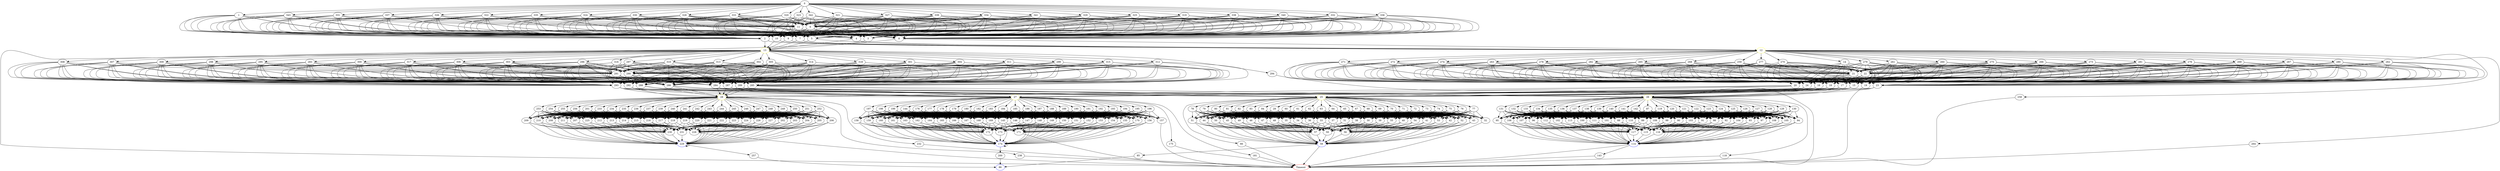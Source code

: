 digraph G {
	0 -> 1;
	0 -> 319;
	0 -> 320;
	0 -> 321;
	0 -> 322;
	0 -> 323;
	0 -> 324;
	0 -> 325;
	0 -> 326;
	0 -> 327;
	0 -> 328;
	0 -> 329;
	0 -> 330;
	0 -> 331;
	0 -> 332;
	0 -> 333;
	0 -> 334;
	0 -> 335;
	0 -> 336;
	0 -> 337;
	0 -> 338;
	0 -> 339;
	0 -> 340;
	0 -> 341;
	0 -> 342;
	0 -> 343;
	1 -> 2;
	1 -> 3;
	1 -> 4;
	1 -> 5;
	1 -> 6;
	1 -> 7;
	1 -> 8;
	1 -> 9;
	1 -> 10;
	1 -> 11;
	2 -> "12";
12 [color=yellow];
	2 -> "13";
13 [color=yellow];
	3 -> "Timeout";
Timeout [color=red];
	4 -> "12";
12 [color=yellow];
	4 -> "13";
13 [color=yellow];
	5 -> "12";
12 [color=yellow];
	5 -> "13";
13 [color=yellow];
	6 -> 2;
	6 -> 3;
	6 -> 4;
	6 -> 5;
	6 -> 7;
	6 -> 8;
	6 -> 9;
	6 -> 10;
	7 -> "12";
12 [color=yellow];
	7 -> "13";
13 [color=yellow];
	8 -> "12";
12 [color=yellow];
	8 -> "13";
13 [color=yellow];
	9 -> "12";
12 [color=yellow];
	9 -> "13";
13 [color=yellow];
	10 -> "12";
12 [color=yellow];
	10 -> "13";
13 [color=yellow];
	11 -> 2;
	11 -> 3;
	11 -> 4;
	11 -> 5;
	11 -> 7;
	11 -> 8;
	11 -> 9;
	11 -> 10;
	12 -> 14;
	12 -> 258;
	12 -> 259;
	12 -> 260;
	12 -> 261;
	12 -> 262;
	12 -> 263;
	12 -> 264;
	12 -> 265;
	12 -> 266;
	12 -> 267;
	12 -> 268;
	12 -> 269;
	12 -> 270;
	12 -> 271;
	12 -> 272;
	12 -> 273;
	12 -> 274;
	12 -> 275;
	12 -> 276;
	12 -> 277;
	12 -> 278;
	12 -> 279;
	12 -> 280;
	12 -> 281;
	12 -> 282;
	13 -> 283;
	13 -> 294;
	13 -> 295;
	13 -> 296;
	13 -> 297;
	13 -> 298;
	13 -> 299;
	13 -> 300;
	13 -> 301;
	13 -> 302;
	13 -> 303;
	13 -> 304;
	13 -> 305;
	13 -> 306;
	13 -> 307;
	13 -> 308;
	13 -> 309;
	13 -> 310;
	13 -> 311;
	13 -> 312;
	13 -> 313;
	13 -> 314;
	13 -> 315;
	13 -> 316;
	13 -> 317;
	13 -> 318;
	14 -> 15;
	14 -> 16;
	14 -> 17;
	14 -> 18;
	14 -> 19;
	14 -> 20;
	14 -> 21;
	14 -> 22;
	14 -> 23;
	14 -> 24;
	15 -> "25";
25 [color=yellow];
	15 -> "26";
26 [color=yellow];
	15 -> "27";
27 [color=yellow];
	15 -> "28";
28 [color=yellow];
	16 -> "25";
25 [color=yellow];
	16 -> "26";
26 [color=yellow];
	16 -> "27";
27 [color=yellow];
	16 -> "28";
28 [color=yellow];
	17 -> "25";
25 [color=yellow];
	17 -> "26";
26 [color=yellow];
	17 -> "27";
27 [color=yellow];
	17 -> "28";
28 [color=yellow];
	18 -> "25";
25 [color=yellow];
	18 -> "26";
26 [color=yellow];
	18 -> "27";
27 [color=yellow];
	18 -> "28";
28 [color=yellow];
	19 -> "Timeout";
Timeout [color=red];
	20 -> "25";
25 [color=yellow];
	20 -> "26";
26 [color=yellow];
	20 -> "27";
27 [color=yellow];
	20 -> "28";
28 [color=yellow];
	21 -> 15;
	21 -> 16;
	21 -> 17;
	21 -> 18;
	21 -> 19;
	21 -> 20;
	21 -> 23;
	21 -> 24;
	22 -> 15;
	22 -> 16;
	22 -> 17;
	22 -> 18;
	22 -> 19;
	22 -> 20;
	22 -> 23;
	22 -> 24;
	23 -> "25";
25 [color=yellow];
	23 -> "26";
26 [color=yellow];
	23 -> "27";
27 [color=yellow];
	23 -> "28";
28 [color=yellow];
	24 -> "25";
25 [color=yellow];
	24 -> "26";
26 [color=yellow];
	24 -> "27";
27 [color=yellow];
	24 -> "28";
28 [color=yellow];
	25 -> 29;
	25 -> 60;
	25 -> 61;
	25 -> 62;
	25 -> 63;
	25 -> 64;
	25 -> 65;
	25 -> 66;
	25 -> 67;
	25 -> 68;
	25 -> 69;
	25 -> 70;
	25 -> 71;
	25 -> 72;
	25 -> 73;
	25 -> 74;
	25 -> 75;
	25 -> 76;
	25 -> 77;
	25 -> 78;
	25 -> 79;
	25 -> 80;
	25 -> 81;
	25 -> 82;
	25 -> 83;
	25 -> 84;
	26 -> 87;
	26 -> 118;
	26 -> 119;
	26 -> 120;
	26 -> 121;
	26 -> 122;
	26 -> 123;
	26 -> 124;
	26 -> 125;
	26 -> 126;
	26 -> 127;
	26 -> 128;
	26 -> 129;
	26 -> 130;
	26 -> 131;
	26 -> 132;
	26 -> 133;
	26 -> 134;
	26 -> 135;
	26 -> 136;
	26 -> 137;
	26 -> 138;
	26 -> 139;
	26 -> 140;
	26 -> 141;
	26 -> 142;
	27 -> 144;
	27 -> 175;
	27 -> 176;
	27 -> 177;
	27 -> 178;
	27 -> 179;
	27 -> 180;
	27 -> 181;
	27 -> 182;
	27 -> 183;
	27 -> 184;
	27 -> 185;
	27 -> 186;
	27 -> 187;
	27 -> 188;
	27 -> 189;
	27 -> 190;
	27 -> 191;
	27 -> 192;
	27 -> 193;
	27 -> 194;
	27 -> 195;
	27 -> 196;
	27 -> 197;
	27 -> 198;
	27 -> 199;
	28 -> 201;
	28 -> 232;
	28 -> 233;
	28 -> 234;
	28 -> 235;
	28 -> 236;
	28 -> 237;
	28 -> 238;
	28 -> 239;
	28 -> 240;
	28 -> 241;
	28 -> 242;
	28 -> 243;
	28 -> 244;
	28 -> 245;
	28 -> 246;
	28 -> 247;
	28 -> 248;
	28 -> 249;
	28 -> 250;
	28 -> 251;
	28 -> 252;
	28 -> 253;
	28 -> 254;
	28 -> 255;
	28 -> 256;
	29 -> 30;
	29 -> 31;
	29 -> 32;
	29 -> 33;
	29 -> 34;
	29 -> 35;
	29 -> 36;
	29 -> 37;
	29 -> 38;
	29 -> 39;
	29 -> 40;
	29 -> 41;
	29 -> 42;
	29 -> 43;
	29 -> 44;
	29 -> 45;
	29 -> 46;
	29 -> 47;
	29 -> 48;
	29 -> 49;
	29 -> 50;
	29 -> 51;
	29 -> 52;
	29 -> 53;
	29 -> 54;
	29 -> 55;
	30 -> 56;
	30 -> 57;
	30 -> "58";
58 [color=blue];
	30 -> 59;
	31 -> 56;
	31 -> 57;
	31 -> "58";
58 [color=blue];
	31 -> 59;
	32 -> "Timeout";
Timeout [color=red];
	33 -> 56;
	33 -> 57;
	33 -> "58";
58 [color=blue];
	33 -> 59;
	34 -> 56;
	34 -> 57;
	34 -> "58";
58 [color=blue];
	34 -> 59;
	35 -> 56;
	35 -> 57;
	35 -> "58";
58 [color=blue];
	35 -> 59;
	36 -> 56;
	36 -> 57;
	36 -> "58";
58 [color=blue];
	36 -> 59;
	37 -> 56;
	37 -> 57;
	37 -> "58";
58 [color=blue];
	37 -> 59;
	38 -> 56;
	38 -> 57;
	38 -> "58";
58 [color=blue];
	38 -> 59;
	39 -> 56;
	39 -> 57;
	39 -> "58";
58 [color=blue];
	39 -> 59;
	40 -> 56;
	40 -> 57;
	40 -> "58";
58 [color=blue];
	40 -> 59;
	41 -> 56;
	41 -> 57;
	41 -> "58";
58 [color=blue];
	41 -> 59;
	42 -> 56;
	42 -> 57;
	42 -> "58";
58 [color=blue];
	42 -> 59;
	43 -> 56;
	43 -> 57;
	43 -> "58";
58 [color=blue];
	43 -> 59;
	44 -> 56;
	44 -> 57;
	44 -> "58";
58 [color=blue];
	44 -> 59;
	45 -> 56;
	45 -> 57;
	45 -> "58";
58 [color=blue];
	45 -> 59;
	46 -> 56;
	46 -> 57;
	46 -> "58";
58 [color=blue];
	46 -> 59;
	47 -> 56;
	47 -> 57;
	47 -> "58";
58 [color=blue];
	47 -> 59;
	48 -> 56;
	48 -> 57;
	48 -> "58";
58 [color=blue];
	48 -> 59;
	49 -> 56;
	49 -> 57;
	49 -> "58";
58 [color=blue];
	49 -> 59;
	50 -> 56;
	50 -> 57;
	50 -> "58";
58 [color=blue];
	50 -> 59;
	51 -> 56;
	51 -> 57;
	51 -> "58";
58 [color=blue];
	51 -> 59;
	52 -> 56;
	52 -> 57;
	52 -> "58";
58 [color=blue];
	52 -> 59;
	53 -> 56;
	53 -> 57;
	53 -> "58";
58 [color=blue];
	53 -> 59;
	54 -> 56;
	54 -> 57;
	54 -> "58";
58 [color=blue];
	54 -> 59;
	55 -> 56;
	55 -> 57;
	55 -> "58";
58 [color=blue];
	55 -> 59;
	56 -> "58";
58 [color=blue];
	57 -> "58";
58 [color=blue];
	58 -> 85;
	58 -> "Timeout";
Timeout [color=red];
	59 -> "58";
58 [color=blue];
	60 -> 30;
	60 -> 31;
	60 -> 32;
	60 -> 33;
	60 -> 34;
	60 -> 35;
	60 -> 36;
	60 -> 37;
	60 -> 38;
	60 -> 39;
	60 -> 40;
	60 -> 41;
	60 -> 42;
	60 -> 43;
	60 -> 44;
	60 -> 45;
	60 -> 46;
	60 -> 47;
	60 -> 48;
	60 -> 49;
	60 -> 50;
	60 -> 51;
	60 -> 52;
	60 -> 53;
	60 -> 54;
	60 -> 55;
	61 -> 30;
	61 -> 31;
	61 -> 32;
	61 -> 33;
	61 -> 34;
	61 -> 35;
	61 -> 36;
	61 -> 37;
	61 -> 38;
	61 -> 39;
	61 -> 40;
	61 -> 41;
	61 -> 42;
	61 -> 43;
	61 -> 44;
	61 -> 45;
	61 -> 46;
	61 -> 47;
	61 -> 48;
	61 -> 49;
	61 -> 50;
	61 -> 51;
	61 -> 52;
	61 -> 53;
	61 -> 54;
	61 -> 55;
	62 -> 30;
	62 -> 31;
	62 -> 32;
	62 -> 33;
	62 -> 34;
	62 -> 35;
	62 -> 36;
	62 -> 37;
	62 -> 38;
	62 -> 39;
	62 -> 40;
	62 -> 41;
	62 -> 42;
	62 -> 43;
	62 -> 44;
	62 -> 45;
	62 -> 46;
	62 -> 47;
	62 -> 48;
	62 -> 49;
	62 -> 50;
	62 -> 51;
	62 -> 52;
	62 -> 53;
	62 -> 54;
	62 -> 55;
	63 -> 30;
	63 -> 31;
	63 -> 32;
	63 -> 33;
	63 -> 34;
	63 -> 35;
	63 -> 36;
	63 -> 37;
	63 -> 38;
	63 -> 39;
	63 -> 40;
	63 -> 41;
	63 -> 42;
	63 -> 43;
	63 -> 44;
	63 -> 45;
	63 -> 46;
	63 -> 47;
	63 -> 48;
	63 -> 49;
	63 -> 50;
	63 -> 51;
	63 -> 52;
	63 -> 53;
	63 -> 54;
	63 -> 55;
	64 -> 30;
	64 -> 31;
	64 -> 32;
	64 -> 33;
	64 -> 34;
	64 -> 35;
	64 -> 36;
	64 -> 37;
	64 -> 38;
	64 -> 39;
	64 -> 40;
	64 -> 41;
	64 -> 42;
	64 -> 43;
	64 -> 44;
	64 -> 45;
	64 -> 46;
	64 -> 47;
	64 -> 48;
	64 -> 49;
	64 -> 50;
	64 -> 51;
	64 -> 52;
	64 -> 53;
	64 -> 54;
	64 -> 55;
	65 -> 30;
	65 -> 31;
	65 -> 32;
	65 -> 33;
	65 -> 34;
	65 -> 35;
	65 -> 36;
	65 -> 37;
	65 -> 38;
	65 -> 39;
	65 -> 40;
	65 -> 41;
	65 -> 42;
	65 -> 43;
	65 -> 44;
	65 -> 45;
	65 -> 46;
	65 -> 47;
	65 -> 48;
	65 -> 49;
	65 -> 50;
	65 -> 51;
	65 -> 52;
	65 -> 53;
	65 -> 54;
	65 -> 55;
	66 -> "Timeout";
Timeout [color=red];
	67 -> 30;
	67 -> 31;
	67 -> 32;
	67 -> 33;
	67 -> 34;
	67 -> 35;
	67 -> 36;
	67 -> 37;
	67 -> 38;
	67 -> 39;
	67 -> 40;
	67 -> 41;
	67 -> 42;
	67 -> 43;
	67 -> 44;
	67 -> 45;
	67 -> 46;
	67 -> 47;
	67 -> 48;
	67 -> 49;
	67 -> 50;
	67 -> 51;
	67 -> 52;
	67 -> 53;
	67 -> 54;
	67 -> 55;
	68 -> 30;
	68 -> 31;
	68 -> 32;
	68 -> 33;
	68 -> 34;
	68 -> 35;
	68 -> 36;
	68 -> 37;
	68 -> 38;
	68 -> 39;
	68 -> 40;
	68 -> 41;
	68 -> 42;
	68 -> 43;
	68 -> 44;
	68 -> 45;
	68 -> 46;
	68 -> 47;
	68 -> 48;
	68 -> 49;
	68 -> 50;
	68 -> 51;
	68 -> 52;
	68 -> 53;
	68 -> 54;
	68 -> 55;
	69 -> 30;
	69 -> 31;
	69 -> 32;
	69 -> 33;
	69 -> 34;
	69 -> 35;
	69 -> 36;
	69 -> 37;
	69 -> 38;
	69 -> 39;
	69 -> 40;
	69 -> 41;
	69 -> 42;
	69 -> 43;
	69 -> 44;
	69 -> 45;
	69 -> 46;
	69 -> 47;
	69 -> 48;
	69 -> 49;
	69 -> 50;
	69 -> 51;
	69 -> 52;
	69 -> 53;
	69 -> 54;
	69 -> 55;
	70 -> 30;
	70 -> 31;
	70 -> 32;
	70 -> 33;
	70 -> 34;
	70 -> 35;
	70 -> 36;
	70 -> 37;
	70 -> 38;
	70 -> 39;
	70 -> 40;
	70 -> 41;
	70 -> 42;
	70 -> 43;
	70 -> 44;
	70 -> 45;
	70 -> 46;
	70 -> 47;
	70 -> 48;
	70 -> 49;
	70 -> 50;
	70 -> 51;
	70 -> 52;
	70 -> 53;
	70 -> 54;
	70 -> 55;
	71 -> 30;
	71 -> 31;
	71 -> 32;
	71 -> 33;
	71 -> 34;
	71 -> 35;
	71 -> 36;
	71 -> 37;
	71 -> 38;
	71 -> 39;
	71 -> 40;
	71 -> 41;
	71 -> 42;
	71 -> 43;
	71 -> 44;
	71 -> 45;
	71 -> 46;
	71 -> 47;
	71 -> 48;
	71 -> 49;
	71 -> 50;
	71 -> 51;
	71 -> 52;
	71 -> 53;
	71 -> 54;
	71 -> 55;
	72 -> 30;
	72 -> 31;
	72 -> 32;
	72 -> 33;
	72 -> 34;
	72 -> 35;
	72 -> 36;
	72 -> 37;
	72 -> 38;
	72 -> 39;
	72 -> 40;
	72 -> 41;
	72 -> 42;
	72 -> 43;
	72 -> 44;
	72 -> 45;
	72 -> 46;
	72 -> 47;
	72 -> 48;
	72 -> 49;
	72 -> 50;
	72 -> 51;
	72 -> 52;
	72 -> 53;
	72 -> 54;
	72 -> 55;
	73 -> 30;
	73 -> 31;
	73 -> 32;
	73 -> 33;
	73 -> 34;
	73 -> 35;
	73 -> 36;
	73 -> 37;
	73 -> 38;
	73 -> 39;
	73 -> 40;
	73 -> 41;
	73 -> 42;
	73 -> 43;
	73 -> 44;
	73 -> 45;
	73 -> 46;
	73 -> 47;
	73 -> 48;
	73 -> 49;
	73 -> 50;
	73 -> 51;
	73 -> 52;
	73 -> 53;
	73 -> 54;
	73 -> 55;
	74 -> 30;
	74 -> 31;
	74 -> 32;
	74 -> 33;
	74 -> 34;
	74 -> 35;
	74 -> 36;
	74 -> 37;
	74 -> 38;
	74 -> 39;
	74 -> 40;
	74 -> 41;
	74 -> 42;
	74 -> 43;
	74 -> 44;
	74 -> 45;
	74 -> 46;
	74 -> 47;
	74 -> 48;
	74 -> 49;
	74 -> 50;
	74 -> 51;
	74 -> 52;
	74 -> 53;
	74 -> 54;
	74 -> 55;
	75 -> 30;
	75 -> 31;
	75 -> 32;
	75 -> 33;
	75 -> 34;
	75 -> 35;
	75 -> 36;
	75 -> 37;
	75 -> 38;
	75 -> 39;
	75 -> 40;
	75 -> 41;
	75 -> 42;
	75 -> 43;
	75 -> 44;
	75 -> 45;
	75 -> 46;
	75 -> 47;
	75 -> 48;
	75 -> 49;
	75 -> 50;
	75 -> 51;
	75 -> 52;
	75 -> 53;
	75 -> 54;
	75 -> 55;
	76 -> 30;
	76 -> 31;
	76 -> 32;
	76 -> 33;
	76 -> 34;
	76 -> 35;
	76 -> 36;
	76 -> 37;
	76 -> 38;
	76 -> 39;
	76 -> 40;
	76 -> 41;
	76 -> 42;
	76 -> 43;
	76 -> 44;
	76 -> 45;
	76 -> 46;
	76 -> 47;
	76 -> 48;
	76 -> 49;
	76 -> 50;
	76 -> 51;
	76 -> 52;
	76 -> 53;
	76 -> 54;
	76 -> 55;
	77 -> 30;
	77 -> 31;
	77 -> 32;
	77 -> 33;
	77 -> 34;
	77 -> 35;
	77 -> 36;
	77 -> 37;
	77 -> 38;
	77 -> 39;
	77 -> 40;
	77 -> 41;
	77 -> 42;
	77 -> 43;
	77 -> 44;
	77 -> 45;
	77 -> 46;
	77 -> 47;
	77 -> 48;
	77 -> 49;
	77 -> 50;
	77 -> 51;
	77 -> 52;
	77 -> 53;
	77 -> 54;
	77 -> 55;
	78 -> 30;
	78 -> 31;
	78 -> 32;
	78 -> 33;
	78 -> 34;
	78 -> 35;
	78 -> 36;
	78 -> 37;
	78 -> 38;
	78 -> 39;
	78 -> 40;
	78 -> 41;
	78 -> 42;
	78 -> 43;
	78 -> 44;
	78 -> 45;
	78 -> 46;
	78 -> 47;
	78 -> 48;
	78 -> 49;
	78 -> 50;
	78 -> 51;
	78 -> 52;
	78 -> 53;
	78 -> 54;
	78 -> 55;
	79 -> 30;
	79 -> 31;
	79 -> 32;
	79 -> 33;
	79 -> 34;
	79 -> 35;
	79 -> 36;
	79 -> 37;
	79 -> 38;
	79 -> 39;
	79 -> 40;
	79 -> 41;
	79 -> 42;
	79 -> 43;
	79 -> 44;
	79 -> 45;
	79 -> 46;
	79 -> 47;
	79 -> 48;
	79 -> 49;
	79 -> 50;
	79 -> 51;
	79 -> 52;
	79 -> 53;
	79 -> 54;
	79 -> 55;
	80 -> 30;
	80 -> 31;
	80 -> 32;
	80 -> 33;
	80 -> 34;
	80 -> 35;
	80 -> 36;
	80 -> 37;
	80 -> 38;
	80 -> 39;
	80 -> 40;
	80 -> 41;
	80 -> 42;
	80 -> 43;
	80 -> 44;
	80 -> 45;
	80 -> 46;
	80 -> 47;
	80 -> 48;
	80 -> 49;
	80 -> 50;
	80 -> 51;
	80 -> 52;
	80 -> 53;
	80 -> 54;
	80 -> 55;
	81 -> 30;
	81 -> 31;
	81 -> 32;
	81 -> 33;
	81 -> 34;
	81 -> 35;
	81 -> 36;
	81 -> 37;
	81 -> 38;
	81 -> 39;
	81 -> 40;
	81 -> 41;
	81 -> 42;
	81 -> 43;
	81 -> 44;
	81 -> 45;
	81 -> 46;
	81 -> 47;
	81 -> 48;
	81 -> 49;
	81 -> 50;
	81 -> 51;
	81 -> 52;
	81 -> 53;
	81 -> 54;
	81 -> 55;
	82 -> 30;
	82 -> 31;
	82 -> 32;
	82 -> 33;
	82 -> 34;
	82 -> 35;
	82 -> 36;
	82 -> 37;
	82 -> 38;
	82 -> 39;
	82 -> 40;
	82 -> 41;
	82 -> 42;
	82 -> 43;
	82 -> 44;
	82 -> 45;
	82 -> 46;
	82 -> 47;
	82 -> 48;
	82 -> 49;
	82 -> 50;
	82 -> 51;
	82 -> 52;
	82 -> 53;
	82 -> 54;
	82 -> 55;
	83 -> 30;
	83 -> 31;
	83 -> 32;
	83 -> 33;
	83 -> 34;
	83 -> 35;
	83 -> 36;
	83 -> 37;
	83 -> 38;
	83 -> 39;
	83 -> 40;
	83 -> 41;
	83 -> 42;
	83 -> 43;
	83 -> 44;
	83 -> 45;
	83 -> 46;
	83 -> 47;
	83 -> 48;
	83 -> 49;
	83 -> 50;
	83 -> 51;
	83 -> 52;
	83 -> 53;
	83 -> 54;
	83 -> 55;
	84 -> 30;
	84 -> 31;
	84 -> 32;
	84 -> 33;
	84 -> 34;
	84 -> 35;
	84 -> 36;
	84 -> 37;
	84 -> 38;
	84 -> 39;
	84 -> 40;
	84 -> 41;
	84 -> 42;
	84 -> 43;
	84 -> 44;
	84 -> 45;
	84 -> 46;
	84 -> 47;
	84 -> 48;
	84 -> 49;
	84 -> 50;
	84 -> 51;
	84 -> 52;
	84 -> 53;
	84 -> 54;
	84 -> 55;
	85 -> "86";
86 [color=blue];
	87 -> 88;
	87 -> 89;
	87 -> 90;
	87 -> 91;
	87 -> 92;
	87 -> 93;
	87 -> 94;
	87 -> 95;
	87 -> 96;
	87 -> 97;
	87 -> 98;
	87 -> 99;
	87 -> 100;
	87 -> 101;
	87 -> 102;
	87 -> 103;
	87 -> 104;
	87 -> 105;
	87 -> 106;
	87 -> 107;
	87 -> 108;
	87 -> 109;
	87 -> 110;
	87 -> 111;
	87 -> 112;
	87 -> 113;
	88 -> "114";
114 [color=blue];
	88 -> 115;
	88 -> 116;
	88 -> 117;
	89 -> "114";
114 [color=blue];
	89 -> 115;
	89 -> 116;
	89 -> 117;
	90 -> "114";
114 [color=blue];
	90 -> 115;
	90 -> 116;
	90 -> 117;
	91 -> "114";
114 [color=blue];
	91 -> 115;
	91 -> 116;
	91 -> 117;
	92 -> "114";
114 [color=blue];
	92 -> 115;
	92 -> 116;
	92 -> 117;
	93 -> "114";
114 [color=blue];
	93 -> 115;
	93 -> 116;
	93 -> 117;
	94 -> "114";
114 [color=blue];
	94 -> 115;
	94 -> 116;
	94 -> 117;
	95 -> "114";
114 [color=blue];
	95 -> 115;
	95 -> 116;
	95 -> 117;
	96 -> "114";
114 [color=blue];
	96 -> 115;
	96 -> 116;
	96 -> 117;
	97 -> "114";
114 [color=blue];
	97 -> 115;
	97 -> 116;
	97 -> 117;
	98 -> "114";
114 [color=blue];
	98 -> 115;
	98 -> 116;
	98 -> 117;
	99 -> "114";
114 [color=blue];
	99 -> 115;
	99 -> 116;
	99 -> 117;
	100 -> "114";
114 [color=blue];
	100 -> 115;
	100 -> 116;
	100 -> 117;
	101 -> "114";
114 [color=blue];
	101 -> 115;
	101 -> 116;
	101 -> 117;
	102 -> "114";
114 [color=blue];
	102 -> 115;
	102 -> 116;
	102 -> 117;
	103 -> "114";
114 [color=blue];
	103 -> 115;
	103 -> 116;
	103 -> 117;
	104 -> "114";
114 [color=blue];
	104 -> 115;
	104 -> 116;
	104 -> 117;
	105 -> "114";
114 [color=blue];
	105 -> 115;
	105 -> 116;
	105 -> 117;
	106 -> "114";
114 [color=blue];
	106 -> 115;
	106 -> 116;
	106 -> 117;
	107 -> "114";
114 [color=blue];
	107 -> 115;
	107 -> 116;
	107 -> 117;
	108 -> "114";
114 [color=blue];
	108 -> 115;
	108 -> 116;
	108 -> 117;
	109 -> "114";
114 [color=blue];
	109 -> 115;
	109 -> 116;
	109 -> 117;
	110 -> "114";
114 [color=blue];
	110 -> 115;
	110 -> 116;
	110 -> 117;
	111 -> "114";
114 [color=blue];
	111 -> 115;
	111 -> 116;
	111 -> 117;
	112 -> "114";
114 [color=blue];
	112 -> 115;
	112 -> 116;
	112 -> 117;
	113 -> "114";
114 [color=blue];
	113 -> 115;
	113 -> 116;
	113 -> 117;
	114 -> 143;
	114 -> "Timeout";
Timeout [color=red];
	115 -> "114";
114 [color=blue];
	116 -> "114";
114 [color=blue];
	117 -> "114";
114 [color=blue];
	118 -> "Timeout";
Timeout [color=red];
	119 -> 88;
	119 -> 89;
	119 -> 90;
	119 -> 91;
	119 -> 92;
	119 -> 93;
	119 -> 94;
	119 -> 95;
	119 -> 96;
	119 -> 97;
	119 -> 98;
	119 -> 99;
	119 -> 100;
	119 -> 101;
	119 -> 102;
	119 -> 103;
	119 -> 104;
	119 -> 105;
	119 -> 106;
	119 -> 107;
	119 -> 108;
	119 -> 109;
	119 -> 110;
	119 -> 111;
	119 -> 112;
	119 -> 113;
	120 -> 88;
	120 -> 89;
	120 -> 90;
	120 -> 91;
	120 -> 92;
	120 -> 93;
	120 -> 94;
	120 -> 95;
	120 -> 96;
	120 -> 97;
	120 -> 98;
	120 -> 99;
	120 -> 100;
	120 -> 101;
	120 -> 102;
	120 -> 103;
	120 -> 104;
	120 -> 105;
	120 -> 106;
	120 -> 107;
	120 -> 108;
	120 -> 109;
	120 -> 110;
	120 -> 111;
	120 -> 112;
	120 -> 113;
	121 -> 88;
	121 -> 89;
	121 -> 90;
	121 -> 91;
	121 -> 92;
	121 -> 93;
	121 -> 94;
	121 -> 95;
	121 -> 96;
	121 -> 97;
	121 -> 98;
	121 -> 99;
	121 -> 100;
	121 -> 101;
	121 -> 102;
	121 -> 103;
	121 -> 104;
	121 -> 105;
	121 -> 106;
	121 -> 107;
	121 -> 108;
	121 -> 109;
	121 -> 110;
	121 -> 111;
	121 -> 112;
	121 -> 113;
	122 -> 88;
	122 -> 89;
	122 -> 90;
	122 -> 91;
	122 -> 92;
	122 -> 93;
	122 -> 94;
	122 -> 95;
	122 -> 96;
	122 -> 97;
	122 -> 98;
	122 -> 99;
	122 -> 100;
	122 -> 101;
	122 -> 102;
	122 -> 103;
	122 -> 104;
	122 -> 105;
	122 -> 106;
	122 -> 107;
	122 -> 108;
	122 -> 109;
	122 -> 110;
	122 -> 111;
	122 -> 112;
	122 -> 113;
	123 -> 88;
	123 -> 89;
	123 -> 90;
	123 -> 91;
	123 -> 92;
	123 -> 93;
	123 -> 94;
	123 -> 95;
	123 -> 96;
	123 -> 97;
	123 -> 98;
	123 -> 99;
	123 -> 100;
	123 -> 101;
	123 -> 102;
	123 -> 103;
	123 -> 104;
	123 -> 105;
	123 -> 106;
	123 -> 107;
	123 -> 108;
	123 -> 109;
	123 -> 110;
	123 -> 111;
	123 -> 112;
	123 -> 113;
	124 -> 88;
	124 -> 89;
	124 -> 90;
	124 -> 91;
	124 -> 92;
	124 -> 93;
	124 -> 94;
	124 -> 95;
	124 -> 96;
	124 -> 97;
	124 -> 98;
	124 -> 99;
	124 -> 100;
	124 -> 101;
	124 -> 102;
	124 -> 103;
	124 -> 104;
	124 -> 105;
	124 -> 106;
	124 -> 107;
	124 -> 108;
	124 -> 109;
	124 -> 110;
	124 -> 111;
	124 -> 112;
	124 -> 113;
	125 -> 88;
	125 -> 89;
	125 -> 90;
	125 -> 91;
	125 -> 92;
	125 -> 93;
	125 -> 94;
	125 -> 95;
	125 -> 96;
	125 -> 97;
	125 -> 98;
	125 -> 99;
	125 -> 100;
	125 -> 101;
	125 -> 102;
	125 -> 103;
	125 -> 104;
	125 -> 105;
	125 -> 106;
	125 -> 107;
	125 -> 108;
	125 -> 109;
	125 -> 110;
	125 -> 111;
	125 -> 112;
	125 -> 113;
	126 -> 88;
	126 -> 89;
	126 -> 90;
	126 -> 91;
	126 -> 92;
	126 -> 93;
	126 -> 94;
	126 -> 95;
	126 -> 96;
	126 -> 97;
	126 -> 98;
	126 -> 99;
	126 -> 100;
	126 -> 101;
	126 -> 102;
	126 -> 103;
	126 -> 104;
	126 -> 105;
	126 -> 106;
	126 -> 107;
	126 -> 108;
	126 -> 109;
	126 -> 110;
	126 -> 111;
	126 -> 112;
	126 -> 113;
	127 -> 88;
	127 -> 89;
	127 -> 90;
	127 -> 91;
	127 -> 92;
	127 -> 93;
	127 -> 94;
	127 -> 95;
	127 -> 96;
	127 -> 97;
	127 -> 98;
	127 -> 99;
	127 -> 100;
	127 -> 101;
	127 -> 102;
	127 -> 103;
	127 -> 104;
	127 -> 105;
	127 -> 106;
	127 -> 107;
	127 -> 108;
	127 -> 109;
	127 -> 110;
	127 -> 111;
	127 -> 112;
	127 -> 113;
	128 -> 88;
	128 -> 89;
	128 -> 90;
	128 -> 91;
	128 -> 92;
	128 -> 93;
	128 -> 94;
	128 -> 95;
	128 -> 96;
	128 -> 97;
	128 -> 98;
	128 -> 99;
	128 -> 100;
	128 -> 101;
	128 -> 102;
	128 -> 103;
	128 -> 104;
	128 -> 105;
	128 -> 106;
	128 -> 107;
	128 -> 108;
	128 -> 109;
	128 -> 110;
	128 -> 111;
	128 -> 112;
	128 -> 113;
	129 -> 88;
	129 -> 89;
	129 -> 90;
	129 -> 91;
	129 -> 92;
	129 -> 93;
	129 -> 94;
	129 -> 95;
	129 -> 96;
	129 -> 97;
	129 -> 98;
	129 -> 99;
	129 -> 100;
	129 -> 101;
	129 -> 102;
	129 -> 103;
	129 -> 104;
	129 -> 105;
	129 -> 106;
	129 -> 107;
	129 -> 108;
	129 -> 109;
	129 -> 110;
	129 -> 111;
	129 -> 112;
	129 -> 113;
	130 -> 88;
	130 -> 89;
	130 -> 90;
	130 -> 91;
	130 -> 92;
	130 -> 93;
	130 -> 94;
	130 -> 95;
	130 -> 96;
	130 -> 97;
	130 -> 98;
	130 -> 99;
	130 -> 100;
	130 -> 101;
	130 -> 102;
	130 -> 103;
	130 -> 104;
	130 -> 105;
	130 -> 106;
	130 -> 107;
	130 -> 108;
	130 -> 109;
	130 -> 110;
	130 -> 111;
	130 -> 112;
	130 -> 113;
	131 -> 88;
	131 -> 89;
	131 -> 90;
	131 -> 91;
	131 -> 92;
	131 -> 93;
	131 -> 94;
	131 -> 95;
	131 -> 96;
	131 -> 97;
	131 -> 98;
	131 -> 99;
	131 -> 100;
	131 -> 101;
	131 -> 102;
	131 -> 103;
	131 -> 104;
	131 -> 105;
	131 -> 106;
	131 -> 107;
	131 -> 108;
	131 -> 109;
	131 -> 110;
	131 -> 111;
	131 -> 112;
	131 -> 113;
	132 -> 88;
	132 -> 89;
	132 -> 90;
	132 -> 91;
	132 -> 92;
	132 -> 93;
	132 -> 94;
	132 -> 95;
	132 -> 96;
	132 -> 97;
	132 -> 98;
	132 -> 99;
	132 -> 100;
	132 -> 101;
	132 -> 102;
	132 -> 103;
	132 -> 104;
	132 -> 105;
	132 -> 106;
	132 -> 107;
	132 -> 108;
	132 -> 109;
	132 -> 110;
	132 -> 111;
	132 -> 112;
	132 -> 113;
	133 -> 88;
	133 -> 89;
	133 -> 90;
	133 -> 91;
	133 -> 92;
	133 -> 93;
	133 -> 94;
	133 -> 95;
	133 -> 96;
	133 -> 97;
	133 -> 98;
	133 -> 99;
	133 -> 100;
	133 -> 101;
	133 -> 102;
	133 -> 103;
	133 -> 104;
	133 -> 105;
	133 -> 106;
	133 -> 107;
	133 -> 108;
	133 -> 109;
	133 -> 110;
	133 -> 111;
	133 -> 112;
	133 -> 113;
	134 -> 88;
	134 -> 89;
	134 -> 90;
	134 -> 91;
	134 -> 92;
	134 -> 93;
	134 -> 94;
	134 -> 95;
	134 -> 96;
	134 -> 97;
	134 -> 98;
	134 -> 99;
	134 -> 100;
	134 -> 101;
	134 -> 102;
	134 -> 103;
	134 -> 104;
	134 -> 105;
	134 -> 106;
	134 -> 107;
	134 -> 108;
	134 -> 109;
	134 -> 110;
	134 -> 111;
	134 -> 112;
	134 -> 113;
	135 -> 88;
	135 -> 89;
	135 -> 90;
	135 -> 91;
	135 -> 92;
	135 -> 93;
	135 -> 94;
	135 -> 95;
	135 -> 96;
	135 -> 97;
	135 -> 98;
	135 -> 99;
	135 -> 100;
	135 -> 101;
	135 -> 102;
	135 -> 103;
	135 -> 104;
	135 -> 105;
	135 -> 106;
	135 -> 107;
	135 -> 108;
	135 -> 109;
	135 -> 110;
	135 -> 111;
	135 -> 112;
	135 -> 113;
	136 -> 88;
	136 -> 89;
	136 -> 90;
	136 -> 91;
	136 -> 92;
	136 -> 93;
	136 -> 94;
	136 -> 95;
	136 -> 96;
	136 -> 97;
	136 -> 98;
	136 -> 99;
	136 -> 100;
	136 -> 101;
	136 -> 102;
	136 -> 103;
	136 -> 104;
	136 -> 105;
	136 -> 106;
	136 -> 107;
	136 -> 108;
	136 -> 109;
	136 -> 110;
	136 -> 111;
	136 -> 112;
	136 -> 113;
	137 -> 88;
	137 -> 89;
	137 -> 90;
	137 -> 91;
	137 -> 92;
	137 -> 93;
	137 -> 94;
	137 -> 95;
	137 -> 96;
	137 -> 97;
	137 -> 98;
	137 -> 99;
	137 -> 100;
	137 -> 101;
	137 -> 102;
	137 -> 103;
	137 -> 104;
	137 -> 105;
	137 -> 106;
	137 -> 107;
	137 -> 108;
	137 -> 109;
	137 -> 110;
	137 -> 111;
	137 -> 112;
	137 -> 113;
	138 -> 88;
	138 -> 89;
	138 -> 90;
	138 -> 91;
	138 -> 92;
	138 -> 93;
	138 -> 94;
	138 -> 95;
	138 -> 96;
	138 -> 97;
	138 -> 98;
	138 -> 99;
	138 -> 100;
	138 -> 101;
	138 -> 102;
	138 -> 103;
	138 -> 104;
	138 -> 105;
	138 -> 106;
	138 -> 107;
	138 -> 108;
	138 -> 109;
	138 -> 110;
	138 -> 111;
	138 -> 112;
	138 -> 113;
	139 -> 88;
	139 -> 89;
	139 -> 90;
	139 -> 91;
	139 -> 92;
	139 -> 93;
	139 -> 94;
	139 -> 95;
	139 -> 96;
	139 -> 97;
	139 -> 98;
	139 -> 99;
	139 -> 100;
	139 -> 101;
	139 -> 102;
	139 -> 103;
	139 -> 104;
	139 -> 105;
	139 -> 106;
	139 -> 107;
	139 -> 108;
	139 -> 109;
	139 -> 110;
	139 -> 111;
	139 -> 112;
	139 -> 113;
	140 -> 88;
	140 -> 89;
	140 -> 90;
	140 -> 91;
	140 -> 92;
	140 -> 93;
	140 -> 94;
	140 -> 95;
	140 -> 96;
	140 -> 97;
	140 -> 98;
	140 -> 99;
	140 -> 100;
	140 -> 101;
	140 -> 102;
	140 -> 103;
	140 -> 104;
	140 -> 105;
	140 -> 106;
	140 -> 107;
	140 -> 108;
	140 -> 109;
	140 -> 110;
	140 -> 111;
	140 -> 112;
	140 -> 113;
	141 -> 88;
	141 -> 89;
	141 -> 90;
	141 -> 91;
	141 -> 92;
	141 -> 93;
	141 -> 94;
	141 -> 95;
	141 -> 96;
	141 -> 97;
	141 -> 98;
	141 -> 99;
	141 -> 100;
	141 -> 101;
	141 -> 102;
	141 -> 103;
	141 -> 104;
	141 -> 105;
	141 -> 106;
	141 -> 107;
	141 -> 108;
	141 -> 109;
	141 -> 110;
	141 -> 111;
	141 -> 112;
	141 -> 113;
	142 -> 88;
	142 -> 89;
	142 -> 90;
	142 -> 91;
	142 -> 92;
	142 -> 93;
	142 -> 94;
	142 -> 95;
	142 -> 96;
	142 -> 97;
	142 -> 98;
	142 -> 99;
	142 -> 100;
	142 -> 101;
	142 -> 102;
	142 -> 103;
	142 -> 104;
	142 -> 105;
	142 -> 106;
	142 -> 107;
	142 -> 108;
	142 -> 109;
	142 -> 110;
	142 -> 111;
	142 -> 112;
	142 -> 113;
	143 -> "Timeout";
Timeout [color=red];
	144 -> 145;
	144 -> 146;
	144 -> 147;
	144 -> 148;
	144 -> 149;
	144 -> 150;
	144 -> 151;
	144 -> 152;
	144 -> 153;
	144 -> 154;
	144 -> 155;
	144 -> 156;
	144 -> 157;
	144 -> 158;
	144 -> 159;
	144 -> 160;
	144 -> 161;
	144 -> 162;
	144 -> 163;
	144 -> 164;
	144 -> 165;
	144 -> 166;
	144 -> 167;
	144 -> 168;
	144 -> 169;
	144 -> 170;
	145 -> 171;
	145 -> 172;
	145 -> 173;
	145 -> "174";
174 [color=blue];
	146 -> 171;
	146 -> 172;
	146 -> 173;
	146 -> "174";
174 [color=blue];
	147 -> 171;
	147 -> 172;
	147 -> 173;
	147 -> "174";
174 [color=blue];
	148 -> 171;
	148 -> 172;
	148 -> 173;
	148 -> "174";
174 [color=blue];
	149 -> 171;
	149 -> 172;
	149 -> 173;
	149 -> "174";
174 [color=blue];
	150 -> 171;
	150 -> 172;
	150 -> 173;
	150 -> "174";
174 [color=blue];
	151 -> 171;
	151 -> 172;
	151 -> 173;
	151 -> "174";
174 [color=blue];
	152 -> 171;
	152 -> 172;
	152 -> 173;
	152 -> "174";
174 [color=blue];
	153 -> 171;
	153 -> 172;
	153 -> 173;
	153 -> "174";
174 [color=blue];
	154 -> 171;
	154 -> 172;
	154 -> 173;
	154 -> "174";
174 [color=blue];
	155 -> 171;
	155 -> 172;
	155 -> 173;
	155 -> "174";
174 [color=blue];
	156 -> 171;
	156 -> 172;
	156 -> 173;
	156 -> "174";
174 [color=blue];
	157 -> "Timeout";
Timeout [color=red];
	158 -> 171;
	158 -> 172;
	158 -> 173;
	158 -> "174";
174 [color=blue];
	159 -> 171;
	159 -> 172;
	159 -> 173;
	159 -> "174";
174 [color=blue];
	160 -> 171;
	160 -> 172;
	160 -> 173;
	160 -> "174";
174 [color=blue];
	161 -> 171;
	161 -> 172;
	161 -> 173;
	161 -> "174";
174 [color=blue];
	162 -> 171;
	162 -> 172;
	162 -> 173;
	162 -> "174";
174 [color=blue];
	163 -> 171;
	163 -> 172;
	163 -> 173;
	163 -> "174";
174 [color=blue];
	164 -> 171;
	164 -> 172;
	164 -> 173;
	164 -> "174";
174 [color=blue];
	165 -> 171;
	165 -> 172;
	165 -> 173;
	165 -> "174";
174 [color=blue];
	166 -> 171;
	166 -> 172;
	166 -> 173;
	166 -> "174";
174 [color=blue];
	167 -> 171;
	167 -> 172;
	167 -> 173;
	167 -> "174";
174 [color=blue];
	168 -> 171;
	168 -> 172;
	168 -> 173;
	168 -> "174";
174 [color=blue];
	169 -> 171;
	169 -> 172;
	169 -> 173;
	169 -> "174";
174 [color=blue];
	170 -> 171;
	170 -> 172;
	170 -> 173;
	170 -> "174";
174 [color=blue];
	171 -> "Timeout";
Timeout [color=red];
	172 -> "174";
174 [color=blue];
	173 -> "174";
174 [color=blue];
	174 -> "174";
174 [color=blue];
	174 -> 200;
	175 -> "Timeout";
Timeout [color=red];
	176 -> 145;
	176 -> 146;
	176 -> 147;
	176 -> 148;
	176 -> 149;
	176 -> 150;
	176 -> 151;
	176 -> 152;
	176 -> 153;
	176 -> 154;
	176 -> 155;
	176 -> 156;
	176 -> 157;
	176 -> 158;
	176 -> 159;
	176 -> 160;
	176 -> 161;
	176 -> 162;
	176 -> 163;
	176 -> 164;
	176 -> 165;
	176 -> 166;
	176 -> 167;
	176 -> 168;
	176 -> 169;
	176 -> 170;
	177 -> 145;
	177 -> 146;
	177 -> 147;
	177 -> 148;
	177 -> 149;
	177 -> 150;
	177 -> 151;
	177 -> 152;
	177 -> 153;
	177 -> 154;
	177 -> 155;
	177 -> 156;
	177 -> 157;
	177 -> 158;
	177 -> 159;
	177 -> 160;
	177 -> 161;
	177 -> 162;
	177 -> 163;
	177 -> 164;
	177 -> 165;
	177 -> 166;
	177 -> 167;
	177 -> 168;
	177 -> 169;
	177 -> 170;
	178 -> 145;
	178 -> 146;
	178 -> 147;
	178 -> 148;
	178 -> 149;
	178 -> 150;
	178 -> 151;
	178 -> 152;
	178 -> 153;
	178 -> 154;
	178 -> 155;
	178 -> 156;
	178 -> 157;
	178 -> 158;
	178 -> 159;
	178 -> 160;
	178 -> 161;
	178 -> 162;
	178 -> 163;
	178 -> 164;
	178 -> 165;
	178 -> 166;
	178 -> 167;
	178 -> 168;
	178 -> 169;
	178 -> 170;
	179 -> 145;
	179 -> 146;
	179 -> 147;
	179 -> 148;
	179 -> 149;
	179 -> 150;
	179 -> 151;
	179 -> 152;
	179 -> 153;
	179 -> 154;
	179 -> 155;
	179 -> 156;
	179 -> 157;
	179 -> 158;
	179 -> 159;
	179 -> 160;
	179 -> 161;
	179 -> 162;
	179 -> 163;
	179 -> 164;
	179 -> 165;
	179 -> 166;
	179 -> 167;
	179 -> 168;
	179 -> 169;
	179 -> 170;
	180 -> 145;
	180 -> 146;
	180 -> 147;
	180 -> 148;
	180 -> 149;
	180 -> 150;
	180 -> 151;
	180 -> 152;
	180 -> 153;
	180 -> 154;
	180 -> 155;
	180 -> 156;
	180 -> 157;
	180 -> 158;
	180 -> 159;
	180 -> 160;
	180 -> 161;
	180 -> 162;
	180 -> 163;
	180 -> 164;
	180 -> 165;
	180 -> 166;
	180 -> 167;
	180 -> 168;
	180 -> 169;
	180 -> 170;
	181 -> "Timeout";
Timeout [color=red];
	182 -> 145;
	182 -> 146;
	182 -> 147;
	182 -> 148;
	182 -> 149;
	182 -> 150;
	182 -> 151;
	182 -> 152;
	182 -> 153;
	182 -> 154;
	182 -> 155;
	182 -> 156;
	182 -> 157;
	182 -> 158;
	182 -> 159;
	182 -> 160;
	182 -> 161;
	182 -> 162;
	182 -> 163;
	182 -> 164;
	182 -> 165;
	182 -> 166;
	182 -> 167;
	182 -> 168;
	182 -> 169;
	182 -> 170;
	183 -> 145;
	183 -> 146;
	183 -> 147;
	183 -> 148;
	183 -> 149;
	183 -> 150;
	183 -> 151;
	183 -> 152;
	183 -> 153;
	183 -> 154;
	183 -> 155;
	183 -> 156;
	183 -> 157;
	183 -> 158;
	183 -> 159;
	183 -> 160;
	183 -> 161;
	183 -> 162;
	183 -> 163;
	183 -> 164;
	183 -> 165;
	183 -> 166;
	183 -> 167;
	183 -> 168;
	183 -> 169;
	183 -> 170;
	184 -> 145;
	184 -> 146;
	184 -> 147;
	184 -> 148;
	184 -> 149;
	184 -> 150;
	184 -> 151;
	184 -> 152;
	184 -> 153;
	184 -> 154;
	184 -> 155;
	184 -> 156;
	184 -> 157;
	184 -> 158;
	184 -> 159;
	184 -> 160;
	184 -> 161;
	184 -> 162;
	184 -> 163;
	184 -> 164;
	184 -> 165;
	184 -> 166;
	184 -> 167;
	184 -> 168;
	184 -> 169;
	184 -> 170;
	185 -> 145;
	185 -> 146;
	185 -> 147;
	185 -> 148;
	185 -> 149;
	185 -> 150;
	185 -> 151;
	185 -> 152;
	185 -> 153;
	185 -> 154;
	185 -> 155;
	185 -> 156;
	185 -> 157;
	185 -> 158;
	185 -> 159;
	185 -> 160;
	185 -> 161;
	185 -> 162;
	185 -> 163;
	185 -> 164;
	185 -> 165;
	185 -> 166;
	185 -> 167;
	185 -> 168;
	185 -> 169;
	185 -> 170;
	186 -> 145;
	186 -> 146;
	186 -> 147;
	186 -> 148;
	186 -> 149;
	186 -> 150;
	186 -> 151;
	186 -> 152;
	186 -> 153;
	186 -> 154;
	186 -> 155;
	186 -> 156;
	186 -> 157;
	186 -> 158;
	186 -> 159;
	186 -> 160;
	186 -> 161;
	186 -> 162;
	186 -> 163;
	186 -> 164;
	186 -> 165;
	186 -> 166;
	186 -> 167;
	186 -> 168;
	186 -> 169;
	186 -> 170;
	187 -> 145;
	187 -> 146;
	187 -> 147;
	187 -> 148;
	187 -> 149;
	187 -> 150;
	187 -> 151;
	187 -> 152;
	187 -> 153;
	187 -> 154;
	187 -> 155;
	187 -> 156;
	187 -> 157;
	187 -> 158;
	187 -> 159;
	187 -> 160;
	187 -> 161;
	187 -> 162;
	187 -> 163;
	187 -> 164;
	187 -> 165;
	187 -> 166;
	187 -> 167;
	187 -> 168;
	187 -> 169;
	187 -> 170;
	188 -> 145;
	188 -> 146;
	188 -> 147;
	188 -> 148;
	188 -> 149;
	188 -> 150;
	188 -> 151;
	188 -> 152;
	188 -> 153;
	188 -> 154;
	188 -> 155;
	188 -> 156;
	188 -> 157;
	188 -> 158;
	188 -> 159;
	188 -> 160;
	188 -> 161;
	188 -> 162;
	188 -> 163;
	188 -> 164;
	188 -> 165;
	188 -> 166;
	188 -> 167;
	188 -> 168;
	188 -> 169;
	188 -> 170;
	189 -> 145;
	189 -> 146;
	189 -> 147;
	189 -> 148;
	189 -> 149;
	189 -> 150;
	189 -> 151;
	189 -> 152;
	189 -> 153;
	189 -> 154;
	189 -> 155;
	189 -> 156;
	189 -> 157;
	189 -> 158;
	189 -> 159;
	189 -> 160;
	189 -> 161;
	189 -> 162;
	189 -> 163;
	189 -> 164;
	189 -> 165;
	189 -> 166;
	189 -> 167;
	189 -> 168;
	189 -> 169;
	189 -> 170;
	190 -> 145;
	190 -> 146;
	190 -> 147;
	190 -> 148;
	190 -> 149;
	190 -> 150;
	190 -> 151;
	190 -> 152;
	190 -> 153;
	190 -> 154;
	190 -> 155;
	190 -> 156;
	190 -> 157;
	190 -> 158;
	190 -> 159;
	190 -> 160;
	190 -> 161;
	190 -> 162;
	190 -> 163;
	190 -> 164;
	190 -> 165;
	190 -> 166;
	190 -> 167;
	190 -> 168;
	190 -> 169;
	190 -> 170;
	191 -> 145;
	191 -> 146;
	191 -> 147;
	191 -> 148;
	191 -> 149;
	191 -> 150;
	191 -> 151;
	191 -> 152;
	191 -> 153;
	191 -> 154;
	191 -> 155;
	191 -> 156;
	191 -> 157;
	191 -> 158;
	191 -> 159;
	191 -> 160;
	191 -> 161;
	191 -> 162;
	191 -> 163;
	191 -> 164;
	191 -> 165;
	191 -> 166;
	191 -> 167;
	191 -> 168;
	191 -> 169;
	191 -> 170;
	192 -> 145;
	192 -> 146;
	192 -> 147;
	192 -> 148;
	192 -> 149;
	192 -> 150;
	192 -> 151;
	192 -> 152;
	192 -> 153;
	192 -> 154;
	192 -> 155;
	192 -> 156;
	192 -> 157;
	192 -> 158;
	192 -> 159;
	192 -> 160;
	192 -> 161;
	192 -> 162;
	192 -> 163;
	192 -> 164;
	192 -> 165;
	192 -> 166;
	192 -> 167;
	192 -> 168;
	192 -> 169;
	192 -> 170;
	193 -> 145;
	193 -> 146;
	193 -> 147;
	193 -> 148;
	193 -> 149;
	193 -> 150;
	193 -> 151;
	193 -> 152;
	193 -> 153;
	193 -> 154;
	193 -> 155;
	193 -> 156;
	193 -> 157;
	193 -> 158;
	193 -> 159;
	193 -> 160;
	193 -> 161;
	193 -> 162;
	193 -> 163;
	193 -> 164;
	193 -> 165;
	193 -> 166;
	193 -> 167;
	193 -> 168;
	193 -> 169;
	193 -> 170;
	194 -> 145;
	194 -> 146;
	194 -> 147;
	194 -> 148;
	194 -> 149;
	194 -> 150;
	194 -> 151;
	194 -> 152;
	194 -> 153;
	194 -> 154;
	194 -> 155;
	194 -> 156;
	194 -> 157;
	194 -> 158;
	194 -> 159;
	194 -> 160;
	194 -> 161;
	194 -> 162;
	194 -> 163;
	194 -> 164;
	194 -> 165;
	194 -> 166;
	194 -> 167;
	194 -> 168;
	194 -> 169;
	194 -> 170;
	195 -> 145;
	195 -> 146;
	195 -> 147;
	195 -> 148;
	195 -> 149;
	195 -> 150;
	195 -> 151;
	195 -> 152;
	195 -> 153;
	195 -> 154;
	195 -> 155;
	195 -> 156;
	195 -> 157;
	195 -> 158;
	195 -> 159;
	195 -> 160;
	195 -> 161;
	195 -> 162;
	195 -> 163;
	195 -> 164;
	195 -> 165;
	195 -> 166;
	195 -> 167;
	195 -> 168;
	195 -> 169;
	195 -> 170;
	196 -> 145;
	196 -> 146;
	196 -> 147;
	196 -> 148;
	196 -> 149;
	196 -> 150;
	196 -> 151;
	196 -> 152;
	196 -> 153;
	196 -> 154;
	196 -> 155;
	196 -> 156;
	196 -> 157;
	196 -> 158;
	196 -> 159;
	196 -> 160;
	196 -> 161;
	196 -> 162;
	196 -> 163;
	196 -> 164;
	196 -> 165;
	196 -> 166;
	196 -> 167;
	196 -> 168;
	196 -> 169;
	196 -> 170;
	197 -> 145;
	197 -> 146;
	197 -> 147;
	197 -> 148;
	197 -> 149;
	197 -> 150;
	197 -> 151;
	197 -> 152;
	197 -> 153;
	197 -> 154;
	197 -> 155;
	197 -> 156;
	197 -> 157;
	197 -> 158;
	197 -> 159;
	197 -> 160;
	197 -> 161;
	197 -> 162;
	197 -> 163;
	197 -> 164;
	197 -> 165;
	197 -> 166;
	197 -> 167;
	197 -> 168;
	197 -> 169;
	197 -> 170;
	198 -> 145;
	198 -> 146;
	198 -> 147;
	198 -> 148;
	198 -> 149;
	198 -> 150;
	198 -> 151;
	198 -> 152;
	198 -> 153;
	198 -> 154;
	198 -> 155;
	198 -> 156;
	198 -> 157;
	198 -> 158;
	198 -> 159;
	198 -> 160;
	198 -> 161;
	198 -> 162;
	198 -> 163;
	198 -> 164;
	198 -> 165;
	198 -> 166;
	198 -> 167;
	198 -> 168;
	198 -> 169;
	198 -> 170;
	199 -> 145;
	199 -> 146;
	199 -> 147;
	199 -> 148;
	199 -> 149;
	199 -> 150;
	199 -> 151;
	199 -> 152;
	199 -> 153;
	199 -> 154;
	199 -> 155;
	199 -> 156;
	199 -> 157;
	199 -> 158;
	199 -> 159;
	199 -> 160;
	199 -> 161;
	199 -> 162;
	199 -> 163;
	199 -> 164;
	199 -> 165;
	199 -> 166;
	199 -> 167;
	199 -> 168;
	199 -> 169;
	199 -> 170;
	200 -> "86";
86 [color=blue];
	201 -> 202;
	201 -> 203;
	201 -> 204;
	201 -> 205;
	201 -> 206;
	201 -> 207;
	201 -> 208;
	201 -> 209;
	201 -> 210;
	201 -> 211;
	201 -> 212;
	201 -> 213;
	201 -> 214;
	201 -> 215;
	201 -> 216;
	201 -> 217;
	201 -> 218;
	201 -> 219;
	201 -> 220;
	201 -> 221;
	201 -> 222;
	201 -> 223;
	201 -> 224;
	201 -> 225;
	201 -> 226;
	201 -> 227;
	202 -> 228;
	202 -> "229";
229 [color=blue];
	202 -> 230;
	202 -> 231;
	203 -> 228;
	203 -> "229";
229 [color=blue];
	203 -> 230;
	203 -> 231;
	204 -> 228;
	204 -> "229";
229 [color=blue];
	204 -> 230;
	204 -> 231;
	205 -> 228;
	205 -> "229";
229 [color=blue];
	205 -> 230;
	205 -> 231;
	206 -> 228;
	206 -> "229";
229 [color=blue];
	206 -> 230;
	206 -> 231;
	207 -> 228;
	207 -> "229";
229 [color=blue];
	207 -> 230;
	207 -> 231;
	208 -> 228;
	208 -> "229";
229 [color=blue];
	208 -> 230;
	208 -> 231;
	209 -> 228;
	209 -> "229";
229 [color=blue];
	209 -> 230;
	209 -> 231;
	210 -> 228;
	210 -> "229";
229 [color=blue];
	210 -> 230;
	210 -> 231;
	211 -> 228;
	211 -> "229";
229 [color=blue];
	211 -> 230;
	211 -> 231;
	212 -> 228;
	212 -> "229";
229 [color=blue];
	212 -> 230;
	212 -> 231;
	213 -> 228;
	213 -> "229";
229 [color=blue];
	213 -> 230;
	213 -> 231;
	214 -> 228;
	214 -> "229";
229 [color=blue];
	214 -> 230;
	214 -> 231;
	215 -> 228;
	215 -> "229";
229 [color=blue];
	215 -> 230;
	215 -> 231;
	216 -> 228;
	216 -> "229";
229 [color=blue];
	216 -> 230;
	216 -> 231;
	217 -> 228;
	217 -> "229";
229 [color=blue];
	217 -> 230;
	217 -> 231;
	218 -> 228;
	218 -> "229";
229 [color=blue];
	218 -> 230;
	218 -> 231;
	219 -> 228;
	219 -> "229";
229 [color=blue];
	219 -> 230;
	219 -> 231;
	220 -> 228;
	220 -> "229";
229 [color=blue];
	220 -> 230;
	220 -> 231;
	221 -> 228;
	221 -> "229";
229 [color=blue];
	221 -> 230;
	221 -> 231;
	222 -> 228;
	222 -> "229";
229 [color=blue];
	222 -> 230;
	222 -> 231;
	223 -> 228;
	223 -> "229";
229 [color=blue];
	223 -> 230;
	223 -> 231;
	224 -> 228;
	224 -> "229";
229 [color=blue];
	224 -> 230;
	224 -> 231;
	225 -> 228;
	225 -> "229";
229 [color=blue];
	225 -> 230;
	225 -> 231;
	226 -> 228;
	226 -> "229";
229 [color=blue];
	226 -> 230;
	226 -> 231;
	227 -> 228;
	227 -> "229";
229 [color=blue];
	227 -> 230;
	227 -> 231;
	228 -> "Timeout";
Timeout [color=red];
	229 -> "229";
229 [color=blue];
	229 -> 257;
	230 -> "229";
229 [color=blue];
	231 -> "229";
229 [color=blue];
	232 -> "Timeout";
Timeout [color=red];
	233 -> 202;
	233 -> 203;
	233 -> 204;
	233 -> 205;
	233 -> 206;
	233 -> 207;
	233 -> 208;
	233 -> 209;
	233 -> 210;
	233 -> 211;
	233 -> 212;
	233 -> 213;
	233 -> 214;
	233 -> 215;
	233 -> 216;
	233 -> 217;
	233 -> 218;
	233 -> 219;
	233 -> 220;
	233 -> 221;
	233 -> 222;
	233 -> 223;
	233 -> 224;
	233 -> 225;
	233 -> 226;
	233 -> 227;
	234 -> 202;
	234 -> 203;
	234 -> 204;
	234 -> 205;
	234 -> 206;
	234 -> 207;
	234 -> 208;
	234 -> 209;
	234 -> 210;
	234 -> 211;
	234 -> 212;
	234 -> 213;
	234 -> 214;
	234 -> 215;
	234 -> 216;
	234 -> 217;
	234 -> 218;
	234 -> 219;
	234 -> 220;
	234 -> 221;
	234 -> 222;
	234 -> 223;
	234 -> 224;
	234 -> 225;
	234 -> 226;
	234 -> 227;
	235 -> 202;
	235 -> 203;
	235 -> 204;
	235 -> 205;
	235 -> 206;
	235 -> 207;
	235 -> 208;
	235 -> 209;
	235 -> 210;
	235 -> 211;
	235 -> 212;
	235 -> 213;
	235 -> 214;
	235 -> 215;
	235 -> 216;
	235 -> 217;
	235 -> 218;
	235 -> 219;
	235 -> 220;
	235 -> 221;
	235 -> 222;
	235 -> 223;
	235 -> 224;
	235 -> 225;
	235 -> 226;
	235 -> 227;
	236 -> 202;
	236 -> 203;
	236 -> 204;
	236 -> 205;
	236 -> 206;
	236 -> 207;
	236 -> 208;
	236 -> 209;
	236 -> 210;
	236 -> 211;
	236 -> 212;
	236 -> 213;
	236 -> 214;
	236 -> 215;
	236 -> 216;
	236 -> 217;
	236 -> 218;
	236 -> 219;
	236 -> 220;
	236 -> 221;
	236 -> 222;
	236 -> 223;
	236 -> 224;
	236 -> 225;
	236 -> 226;
	236 -> 227;
	237 -> 202;
	237 -> 203;
	237 -> 204;
	237 -> 205;
	237 -> 206;
	237 -> 207;
	237 -> 208;
	237 -> 209;
	237 -> 210;
	237 -> 211;
	237 -> 212;
	237 -> 213;
	237 -> 214;
	237 -> 215;
	237 -> 216;
	237 -> 217;
	237 -> 218;
	237 -> 219;
	237 -> 220;
	237 -> 221;
	237 -> 222;
	237 -> 223;
	237 -> 224;
	237 -> 225;
	237 -> 226;
	237 -> 227;
	238 -> "Timeout";
Timeout [color=red];
	239 -> 202;
	239 -> 203;
	239 -> 204;
	239 -> 205;
	239 -> 206;
	239 -> 207;
	239 -> 208;
	239 -> 209;
	239 -> 210;
	239 -> 211;
	239 -> 212;
	239 -> 213;
	239 -> 214;
	239 -> 215;
	239 -> 216;
	239 -> 217;
	239 -> 218;
	239 -> 219;
	239 -> 220;
	239 -> 221;
	239 -> 222;
	239 -> 223;
	239 -> 224;
	239 -> 225;
	239 -> 226;
	239 -> 227;
	240 -> 202;
	240 -> 203;
	240 -> 204;
	240 -> 205;
	240 -> 206;
	240 -> 207;
	240 -> 208;
	240 -> 209;
	240 -> 210;
	240 -> 211;
	240 -> 212;
	240 -> 213;
	240 -> 214;
	240 -> 215;
	240 -> 216;
	240 -> 217;
	240 -> 218;
	240 -> 219;
	240 -> 220;
	240 -> 221;
	240 -> 222;
	240 -> 223;
	240 -> 224;
	240 -> 225;
	240 -> 226;
	240 -> 227;
	241 -> 202;
	241 -> 203;
	241 -> 204;
	241 -> 205;
	241 -> 206;
	241 -> 207;
	241 -> 208;
	241 -> 209;
	241 -> 210;
	241 -> 211;
	241 -> 212;
	241 -> 213;
	241 -> 214;
	241 -> 215;
	241 -> 216;
	241 -> 217;
	241 -> 218;
	241 -> 219;
	241 -> 220;
	241 -> 221;
	241 -> 222;
	241 -> 223;
	241 -> 224;
	241 -> 225;
	241 -> 226;
	241 -> 227;
	242 -> 202;
	242 -> 203;
	242 -> 204;
	242 -> 205;
	242 -> 206;
	242 -> 207;
	242 -> 208;
	242 -> 209;
	242 -> 210;
	242 -> 211;
	242 -> 212;
	242 -> 213;
	242 -> 214;
	242 -> 215;
	242 -> 216;
	242 -> 217;
	242 -> 218;
	242 -> 219;
	242 -> 220;
	242 -> 221;
	242 -> 222;
	242 -> 223;
	242 -> 224;
	242 -> 225;
	242 -> 226;
	242 -> 227;
	243 -> 202;
	243 -> 203;
	243 -> 204;
	243 -> 205;
	243 -> 206;
	243 -> 207;
	243 -> 208;
	243 -> 209;
	243 -> 210;
	243 -> 211;
	243 -> 212;
	243 -> 213;
	243 -> 214;
	243 -> 215;
	243 -> 216;
	243 -> 217;
	243 -> 218;
	243 -> 219;
	243 -> 220;
	243 -> 221;
	243 -> 222;
	243 -> 223;
	243 -> 224;
	243 -> 225;
	243 -> 226;
	243 -> 227;
	244 -> 202;
	244 -> 203;
	244 -> 204;
	244 -> 205;
	244 -> 206;
	244 -> 207;
	244 -> 208;
	244 -> 209;
	244 -> 210;
	244 -> 211;
	244 -> 212;
	244 -> 213;
	244 -> 214;
	244 -> 215;
	244 -> 216;
	244 -> 217;
	244 -> 218;
	244 -> 219;
	244 -> 220;
	244 -> 221;
	244 -> 222;
	244 -> 223;
	244 -> 224;
	244 -> 225;
	244 -> 226;
	244 -> 227;
	245 -> 202;
	245 -> 203;
	245 -> 204;
	245 -> 205;
	245 -> 206;
	245 -> 207;
	245 -> 208;
	245 -> 209;
	245 -> 210;
	245 -> 211;
	245 -> 212;
	245 -> 213;
	245 -> 214;
	245 -> 215;
	245 -> 216;
	245 -> 217;
	245 -> 218;
	245 -> 219;
	245 -> 220;
	245 -> 221;
	245 -> 222;
	245 -> 223;
	245 -> 224;
	245 -> 225;
	245 -> 226;
	245 -> 227;
	246 -> 202;
	246 -> 203;
	246 -> 204;
	246 -> 205;
	246 -> 206;
	246 -> 207;
	246 -> 208;
	246 -> 209;
	246 -> 210;
	246 -> 211;
	246 -> 212;
	246 -> 213;
	246 -> 214;
	246 -> 215;
	246 -> 216;
	246 -> 217;
	246 -> 218;
	246 -> 219;
	246 -> 220;
	246 -> 221;
	246 -> 222;
	246 -> 223;
	246 -> 224;
	246 -> 225;
	246 -> 226;
	246 -> 227;
	247 -> 202;
	247 -> 203;
	247 -> 204;
	247 -> 205;
	247 -> 206;
	247 -> 207;
	247 -> 208;
	247 -> 209;
	247 -> 210;
	247 -> 211;
	247 -> 212;
	247 -> 213;
	247 -> 214;
	247 -> 215;
	247 -> 216;
	247 -> 217;
	247 -> 218;
	247 -> 219;
	247 -> 220;
	247 -> 221;
	247 -> 222;
	247 -> 223;
	247 -> 224;
	247 -> 225;
	247 -> 226;
	247 -> 227;
	248 -> 202;
	248 -> 203;
	248 -> 204;
	248 -> 205;
	248 -> 206;
	248 -> 207;
	248 -> 208;
	248 -> 209;
	248 -> 210;
	248 -> 211;
	248 -> 212;
	248 -> 213;
	248 -> 214;
	248 -> 215;
	248 -> 216;
	248 -> 217;
	248 -> 218;
	248 -> 219;
	248 -> 220;
	248 -> 221;
	248 -> 222;
	248 -> 223;
	248 -> 224;
	248 -> 225;
	248 -> 226;
	248 -> 227;
	249 -> 202;
	249 -> 203;
	249 -> 204;
	249 -> 205;
	249 -> 206;
	249 -> 207;
	249 -> 208;
	249 -> 209;
	249 -> 210;
	249 -> 211;
	249 -> 212;
	249 -> 213;
	249 -> 214;
	249 -> 215;
	249 -> 216;
	249 -> 217;
	249 -> 218;
	249 -> 219;
	249 -> 220;
	249 -> 221;
	249 -> 222;
	249 -> 223;
	249 -> 224;
	249 -> 225;
	249 -> 226;
	249 -> 227;
	250 -> 202;
	250 -> 203;
	250 -> 204;
	250 -> 205;
	250 -> 206;
	250 -> 207;
	250 -> 208;
	250 -> 209;
	250 -> 210;
	250 -> 211;
	250 -> 212;
	250 -> 213;
	250 -> 214;
	250 -> 215;
	250 -> 216;
	250 -> 217;
	250 -> 218;
	250 -> 219;
	250 -> 220;
	250 -> 221;
	250 -> 222;
	250 -> 223;
	250 -> 224;
	250 -> 225;
	250 -> 226;
	250 -> 227;
	251 -> 202;
	251 -> 203;
	251 -> 204;
	251 -> 205;
	251 -> 206;
	251 -> 207;
	251 -> 208;
	251 -> 209;
	251 -> 210;
	251 -> 211;
	251 -> 212;
	251 -> 213;
	251 -> 214;
	251 -> 215;
	251 -> 216;
	251 -> 217;
	251 -> 218;
	251 -> 219;
	251 -> 220;
	251 -> 221;
	251 -> 222;
	251 -> 223;
	251 -> 224;
	251 -> 225;
	251 -> 226;
	251 -> 227;
	252 -> 202;
	252 -> 203;
	252 -> 204;
	252 -> 205;
	252 -> 206;
	252 -> 207;
	252 -> 208;
	252 -> 209;
	252 -> 210;
	252 -> 211;
	252 -> 212;
	252 -> 213;
	252 -> 214;
	252 -> 215;
	252 -> 216;
	252 -> 217;
	252 -> 218;
	252 -> 219;
	252 -> 220;
	252 -> 221;
	252 -> 222;
	252 -> 223;
	252 -> 224;
	252 -> 225;
	252 -> 226;
	252 -> 227;
	253 -> 202;
	253 -> 203;
	253 -> 204;
	253 -> 205;
	253 -> 206;
	253 -> 207;
	253 -> 208;
	253 -> 209;
	253 -> 210;
	253 -> 211;
	253 -> 212;
	253 -> 213;
	253 -> 214;
	253 -> 215;
	253 -> 216;
	253 -> 217;
	253 -> 218;
	253 -> 219;
	253 -> 220;
	253 -> 221;
	253 -> 222;
	253 -> 223;
	253 -> 224;
	253 -> 225;
	253 -> 226;
	253 -> 227;
	254 -> 202;
	254 -> 203;
	254 -> 204;
	254 -> 205;
	254 -> 206;
	254 -> 207;
	254 -> 208;
	254 -> 209;
	254 -> 210;
	254 -> 211;
	254 -> 212;
	254 -> 213;
	254 -> 214;
	254 -> 215;
	254 -> 216;
	254 -> 217;
	254 -> 218;
	254 -> 219;
	254 -> 220;
	254 -> 221;
	254 -> 222;
	254 -> 223;
	254 -> 224;
	254 -> 225;
	254 -> 226;
	254 -> 227;
	255 -> 202;
	255 -> 203;
	255 -> 204;
	255 -> 205;
	255 -> 206;
	255 -> 207;
	255 -> 208;
	255 -> 209;
	255 -> 210;
	255 -> 211;
	255 -> 212;
	255 -> 213;
	255 -> 214;
	255 -> 215;
	255 -> 216;
	255 -> 217;
	255 -> 218;
	255 -> 219;
	255 -> 220;
	255 -> 221;
	255 -> 222;
	255 -> 223;
	255 -> 224;
	255 -> 225;
	255 -> 226;
	255 -> 227;
	256 -> 202;
	256 -> 203;
	256 -> 204;
	256 -> 205;
	256 -> 206;
	256 -> 207;
	256 -> 208;
	256 -> 209;
	256 -> 210;
	256 -> 211;
	256 -> 212;
	256 -> 213;
	256 -> 214;
	256 -> 215;
	256 -> 216;
	256 -> 217;
	256 -> 218;
	256 -> 219;
	256 -> 220;
	256 -> 221;
	256 -> 222;
	256 -> 223;
	256 -> 224;
	256 -> 225;
	256 -> 226;
	256 -> 227;
	257 -> "86";
86 [color=blue];
	258 -> "Timeout";
Timeout [color=red];
	259 -> 15;
	259 -> 16;
	259 -> 17;
	259 -> 18;
	259 -> 19;
	259 -> 20;
	259 -> 21;
	259 -> 22;
	259 -> 23;
	259 -> 24;
	260 -> 15;
	260 -> 16;
	260 -> 17;
	260 -> 18;
	260 -> 19;
	260 -> 20;
	260 -> 21;
	260 -> 22;
	260 -> 23;
	260 -> 24;
	261 -> 15;
	261 -> 16;
	261 -> 17;
	261 -> 18;
	261 -> 19;
	261 -> 20;
	261 -> 21;
	261 -> 22;
	261 -> 23;
	261 -> 24;
	262 -> 15;
	262 -> 16;
	262 -> 17;
	262 -> 18;
	262 -> 19;
	262 -> 20;
	262 -> 21;
	262 -> 22;
	262 -> 23;
	262 -> 24;
	263 -> 15;
	263 -> 16;
	263 -> 17;
	263 -> 18;
	263 -> 19;
	263 -> 20;
	263 -> 21;
	263 -> 22;
	263 -> 23;
	263 -> 24;
	264 -> "Timeout";
Timeout [color=red];
	265 -> 15;
	265 -> 16;
	265 -> 17;
	265 -> 18;
	265 -> 19;
	265 -> 20;
	265 -> 21;
	265 -> 22;
	265 -> 23;
	265 -> 24;
	266 -> 15;
	266 -> 16;
	266 -> 17;
	266 -> 18;
	266 -> 19;
	266 -> 20;
	266 -> 21;
	266 -> 22;
	266 -> 23;
	266 -> 24;
	267 -> 15;
	267 -> 16;
	267 -> 17;
	267 -> 18;
	267 -> 19;
	267 -> 20;
	267 -> 21;
	267 -> 22;
	267 -> 23;
	267 -> 24;
	268 -> 15;
	268 -> 16;
	268 -> 17;
	268 -> 18;
	268 -> 19;
	268 -> 20;
	268 -> 21;
	268 -> 22;
	268 -> 23;
	268 -> 24;
	269 -> 15;
	269 -> 16;
	269 -> 17;
	269 -> 18;
	269 -> 19;
	269 -> 20;
	269 -> 21;
	269 -> 22;
	269 -> 23;
	269 -> 24;
	270 -> 15;
	270 -> 16;
	270 -> 17;
	270 -> 18;
	270 -> 19;
	270 -> 20;
	270 -> 21;
	270 -> 22;
	270 -> 23;
	270 -> 24;
	271 -> 15;
	271 -> 16;
	271 -> 17;
	271 -> 18;
	271 -> 19;
	271 -> 20;
	271 -> 21;
	271 -> 22;
	271 -> 23;
	271 -> 24;
	272 -> 15;
	272 -> 16;
	272 -> 17;
	272 -> 18;
	272 -> 19;
	272 -> 20;
	272 -> 21;
	272 -> 22;
	272 -> 23;
	272 -> 24;
	273 -> 15;
	273 -> 16;
	273 -> 17;
	273 -> 18;
	273 -> 19;
	273 -> 20;
	273 -> 21;
	273 -> 22;
	273 -> 23;
	273 -> 24;
	274 -> 15;
	274 -> 16;
	274 -> 17;
	274 -> 18;
	274 -> 19;
	274 -> 20;
	274 -> 21;
	274 -> 22;
	274 -> 23;
	274 -> 24;
	275 -> 15;
	275 -> 16;
	275 -> 17;
	275 -> 18;
	275 -> 19;
	275 -> 20;
	275 -> 21;
	275 -> 22;
	275 -> 23;
	275 -> 24;
	276 -> 15;
	276 -> 16;
	276 -> 17;
	276 -> 18;
	276 -> 19;
	276 -> 20;
	276 -> 21;
	276 -> 22;
	276 -> 23;
	276 -> 24;
	277 -> 15;
	277 -> 16;
	277 -> 17;
	277 -> 18;
	277 -> 19;
	277 -> 20;
	277 -> 21;
	277 -> 22;
	277 -> 23;
	277 -> 24;
	278 -> 15;
	278 -> 16;
	278 -> 17;
	278 -> 18;
	278 -> 19;
	278 -> 20;
	278 -> 21;
	278 -> 22;
	278 -> 23;
	278 -> 24;
	279 -> 15;
	279 -> 16;
	279 -> 17;
	279 -> 18;
	279 -> 19;
	279 -> 20;
	279 -> 21;
	279 -> 22;
	279 -> 23;
	279 -> 24;
	280 -> 15;
	280 -> 16;
	280 -> 17;
	280 -> 18;
	280 -> 19;
	280 -> 20;
	280 -> 21;
	280 -> 22;
	280 -> 23;
	280 -> 24;
	281 -> 15;
	281 -> 16;
	281 -> 17;
	281 -> 18;
	281 -> 19;
	281 -> 20;
	281 -> 21;
	281 -> 22;
	281 -> 23;
	281 -> 24;
	282 -> 15;
	282 -> 16;
	282 -> 17;
	282 -> 18;
	282 -> 19;
	282 -> 20;
	282 -> 21;
	282 -> 22;
	282 -> 23;
	282 -> 24;
	283 -> 284;
	283 -> 285;
	283 -> 286;
	283 -> 287;
	283 -> 288;
	283 -> 289;
	283 -> 290;
	283 -> 291;
	283 -> 292;
	283 -> 293;
	284 -> "25";
25 [color=yellow];
	284 -> "26";
26 [color=yellow];
	284 -> "27";
27 [color=yellow];
	284 -> "28";
28 [color=yellow];
	285 -> "25";
25 [color=yellow];
	285 -> "26";
26 [color=yellow];
	285 -> "27";
27 [color=yellow];
	285 -> "28";
28 [color=yellow];
	286 -> "25";
25 [color=yellow];
	286 -> "26";
26 [color=yellow];
	286 -> "27";
27 [color=yellow];
	286 -> "28";
28 [color=yellow];
	287 -> "25";
25 [color=yellow];
	287 -> "26";
26 [color=yellow];
	287 -> "27";
27 [color=yellow];
	287 -> "28";
28 [color=yellow];
	288 -> "25";
25 [color=yellow];
	288 -> "26";
26 [color=yellow];
	288 -> "27";
27 [color=yellow];
	288 -> "28";
28 [color=yellow];
	289 -> "25";
25 [color=yellow];
	289 -> "26";
26 [color=yellow];
	289 -> "27";
27 [color=yellow];
	289 -> "28";
28 [color=yellow];
	290 -> 284;
	290 -> 285;
	290 -> 286;
	290 -> 287;
	290 -> 288;
	290 -> 289;
	290 -> 292;
	290 -> 293;
	291 -> 284;
	291 -> 285;
	291 -> 286;
	291 -> 287;
	291 -> 288;
	291 -> 289;
	291 -> 292;
	291 -> 293;
	292 -> "25";
25 [color=yellow];
	292 -> "26";
26 [color=yellow];
	292 -> "27";
27 [color=yellow];
	292 -> "28";
28 [color=yellow];
	293 -> "25";
25 [color=yellow];
	293 -> "26";
26 [color=yellow];
	293 -> "27";
27 [color=yellow];
	293 -> "28";
28 [color=yellow];
	294 -> "Timeout";
Timeout [color=red];
	295 -> 284;
	295 -> 285;
	295 -> 286;
	295 -> 287;
	295 -> 288;
	295 -> 289;
	295 -> 290;
	295 -> 291;
	295 -> 292;
	295 -> 293;
	296 -> 284;
	296 -> 285;
	296 -> 286;
	296 -> 287;
	296 -> 288;
	296 -> 289;
	296 -> 290;
	296 -> 291;
	296 -> 292;
	296 -> 293;
	297 -> 284;
	297 -> 285;
	297 -> 286;
	297 -> 287;
	297 -> 288;
	297 -> 289;
	297 -> 290;
	297 -> 291;
	297 -> 292;
	297 -> 293;
	298 -> 284;
	298 -> 285;
	298 -> 286;
	298 -> 287;
	298 -> 288;
	298 -> 289;
	298 -> 290;
	298 -> 291;
	298 -> 292;
	298 -> 293;
	299 -> 284;
	299 -> 285;
	299 -> 286;
	299 -> 287;
	299 -> 288;
	299 -> 289;
	299 -> 290;
	299 -> 291;
	299 -> 292;
	299 -> 293;
	300 -> 284;
	300 -> 285;
	300 -> 286;
	300 -> 287;
	300 -> 288;
	300 -> 289;
	300 -> 290;
	300 -> 291;
	300 -> 292;
	300 -> 293;
	301 -> 284;
	301 -> 285;
	301 -> 286;
	301 -> 287;
	301 -> 288;
	301 -> 289;
	301 -> 290;
	301 -> 291;
	301 -> 292;
	301 -> 293;
	302 -> 284;
	302 -> 285;
	302 -> 286;
	302 -> 287;
	302 -> 288;
	302 -> 289;
	302 -> 290;
	302 -> 291;
	302 -> 292;
	302 -> 293;
	303 -> 284;
	303 -> 285;
	303 -> 286;
	303 -> 287;
	303 -> 288;
	303 -> 289;
	303 -> 290;
	303 -> 291;
	303 -> 292;
	303 -> 293;
	304 -> 284;
	304 -> 285;
	304 -> 286;
	304 -> 287;
	304 -> 288;
	304 -> 289;
	304 -> 290;
	304 -> 291;
	304 -> 292;
	304 -> 293;
	305 -> 284;
	305 -> 285;
	305 -> 286;
	305 -> 287;
	305 -> 288;
	305 -> 289;
	305 -> 290;
	305 -> 291;
	305 -> 292;
	305 -> 293;
	306 -> 284;
	306 -> 285;
	306 -> 286;
	306 -> 287;
	306 -> 288;
	306 -> 289;
	306 -> 290;
	306 -> 291;
	306 -> 292;
	306 -> 293;
	307 -> 284;
	307 -> 285;
	307 -> 286;
	307 -> 287;
	307 -> 288;
	307 -> 289;
	307 -> 290;
	307 -> 291;
	307 -> 292;
	307 -> 293;
	308 -> 284;
	308 -> 285;
	308 -> 286;
	308 -> 287;
	308 -> 288;
	308 -> 289;
	308 -> 290;
	308 -> 291;
	308 -> 292;
	308 -> 293;
	309 -> 284;
	309 -> 285;
	309 -> 286;
	309 -> 287;
	309 -> 288;
	309 -> 289;
	309 -> 290;
	309 -> 291;
	309 -> 292;
	309 -> 293;
	310 -> 284;
	310 -> 285;
	310 -> 286;
	310 -> 287;
	310 -> 288;
	310 -> 289;
	310 -> 290;
	310 -> 291;
	310 -> 292;
	310 -> 293;
	311 -> 284;
	311 -> 285;
	311 -> 286;
	311 -> 287;
	311 -> 288;
	311 -> 289;
	311 -> 290;
	311 -> 291;
	311 -> 292;
	311 -> 293;
	312 -> 284;
	312 -> 285;
	312 -> 286;
	312 -> 287;
	312 -> 288;
	312 -> 289;
	312 -> 290;
	312 -> 291;
	312 -> 292;
	312 -> 293;
	313 -> 284;
	313 -> 285;
	313 -> 286;
	313 -> 287;
	313 -> 288;
	313 -> 289;
	313 -> 290;
	313 -> 291;
	313 -> 292;
	313 -> 293;
	314 -> 284;
	314 -> 285;
	314 -> 286;
	314 -> 287;
	314 -> 288;
	314 -> 289;
	314 -> 290;
	314 -> 291;
	314 -> 292;
	314 -> 293;
	315 -> 284;
	315 -> 285;
	315 -> 286;
	315 -> 287;
	315 -> 288;
	315 -> 289;
	315 -> 290;
	315 -> 291;
	315 -> 292;
	315 -> 293;
	316 -> 284;
	316 -> 285;
	316 -> 286;
	316 -> 287;
	316 -> 288;
	316 -> 289;
	316 -> 290;
	316 -> 291;
	316 -> 292;
	316 -> 293;
	317 -> 284;
	317 -> 285;
	317 -> 286;
	317 -> 287;
	317 -> 288;
	317 -> 289;
	317 -> 290;
	317 -> 291;
	317 -> 292;
	317 -> 293;
	318 -> 284;
	318 -> 285;
	318 -> 286;
	318 -> 287;
	318 -> 288;
	318 -> 289;
	318 -> 290;
	318 -> 291;
	318 -> 292;
	318 -> 293;
	319 -> 2;
	319 -> 3;
	319 -> 4;
	319 -> 5;
	319 -> 6;
	319 -> 7;
	319 -> 8;
	319 -> 9;
	319 -> 10;
	319 -> 11;
	320 -> 2;
	320 -> 3;
	320 -> 4;
	320 -> 5;
	320 -> 6;
	320 -> 7;
	320 -> 8;
	320 -> 9;
	320 -> 10;
	320 -> 11;
	321 -> 2;
	321 -> 3;
	321 -> 4;
	321 -> 5;
	321 -> 6;
	321 -> 7;
	321 -> 8;
	321 -> 9;
	321 -> 10;
	321 -> 11;
	322 -> 2;
	322 -> 3;
	322 -> 4;
	322 -> 5;
	322 -> 6;
	322 -> 7;
	322 -> 8;
	322 -> 9;
	322 -> 10;
	322 -> 11;
	323 -> 2;
	323 -> 3;
	323 -> 4;
	323 -> 5;
	323 -> 6;
	323 -> 7;
	323 -> 8;
	323 -> 9;
	323 -> 10;
	323 -> 11;
	324 -> 2;
	324 -> 3;
	324 -> 4;
	324 -> 5;
	324 -> 6;
	324 -> 7;
	324 -> 8;
	324 -> 9;
	324 -> 10;
	324 -> 11;
	325 -> 2;
	325 -> 3;
	325 -> 4;
	325 -> 5;
	325 -> 6;
	325 -> 7;
	325 -> 8;
	325 -> 9;
	325 -> 10;
	325 -> 11;
	326 -> 2;
	326 -> 3;
	326 -> 4;
	326 -> 5;
	326 -> 6;
	326 -> 7;
	326 -> 8;
	326 -> 9;
	326 -> 10;
	326 -> 11;
	327 -> 2;
	327 -> 3;
	327 -> 4;
	327 -> 5;
	327 -> 6;
	327 -> 7;
	327 -> 8;
	327 -> 9;
	327 -> 10;
	327 -> 11;
	328 -> 2;
	328 -> 3;
	328 -> 4;
	328 -> 5;
	328 -> 6;
	328 -> 7;
	328 -> 8;
	328 -> 9;
	328 -> 10;
	328 -> 11;
	329 -> 2;
	329 -> 3;
	329 -> 4;
	329 -> 5;
	329 -> 6;
	329 -> 7;
	329 -> 8;
	329 -> 9;
	329 -> 10;
	329 -> 11;
	330 -> 2;
	330 -> 3;
	330 -> 4;
	330 -> 5;
	330 -> 6;
	330 -> 7;
	330 -> 8;
	330 -> 9;
	330 -> 10;
	330 -> 11;
	331 -> 2;
	331 -> 3;
	331 -> 4;
	331 -> 5;
	331 -> 6;
	331 -> 7;
	331 -> 8;
	331 -> 9;
	331 -> 10;
	331 -> 11;
	332 -> 2;
	332 -> 3;
	332 -> 4;
	332 -> 5;
	332 -> 6;
	332 -> 7;
	332 -> 8;
	332 -> 9;
	332 -> 10;
	332 -> 11;
	333 -> 2;
	333 -> 3;
	333 -> 4;
	333 -> 5;
	333 -> 6;
	333 -> 7;
	333 -> 8;
	333 -> 9;
	333 -> 10;
	333 -> 11;
	334 -> 2;
	334 -> 3;
	334 -> 4;
	334 -> 5;
	334 -> 6;
	334 -> 7;
	334 -> 8;
	334 -> 9;
	334 -> 10;
	334 -> 11;
	335 -> 2;
	335 -> 3;
	335 -> 4;
	335 -> 5;
	335 -> 6;
	335 -> 7;
	335 -> 8;
	335 -> 9;
	335 -> 10;
	335 -> 11;
	336 -> 2;
	336 -> 3;
	336 -> 4;
	336 -> 5;
	336 -> 6;
	336 -> 7;
	336 -> 8;
	336 -> 9;
	336 -> 10;
	336 -> 11;
	337 -> 2;
	337 -> 3;
	337 -> 4;
	337 -> 5;
	337 -> 6;
	337 -> 7;
	337 -> 8;
	337 -> 9;
	337 -> 10;
	337 -> 11;
	338 -> 2;
	338 -> 3;
	338 -> 4;
	338 -> 5;
	338 -> 6;
	338 -> 7;
	338 -> 8;
	338 -> 9;
	338 -> 10;
	338 -> 11;
	339 -> 2;
	339 -> 3;
	339 -> 4;
	339 -> 5;
	339 -> 6;
	339 -> 7;
	339 -> 8;
	339 -> 9;
	339 -> 10;
	339 -> 11;
	340 -> 2;
	340 -> 3;
	340 -> 4;
	340 -> 5;
	340 -> 6;
	340 -> 7;
	340 -> 8;
	340 -> 9;
	340 -> 10;
	340 -> 11;
	341 -> 2;
	341 -> 3;
	341 -> 4;
	341 -> 5;
	341 -> 6;
	341 -> 7;
	341 -> 8;
	341 -> 9;
	341 -> 10;
	341 -> 11;
	342 -> 2;
	342 -> 3;
	342 -> 4;
	342 -> 5;
	342 -> 6;
	342 -> 7;
	342 -> 8;
	342 -> 9;
	342 -> 10;
	342 -> 11;
	343 -> 2;
	343 -> 3;
	343 -> 4;
	343 -> 5;
	343 -> 6;
	343 -> 7;
	343 -> 8;
	343 -> 9;
	343 -> 10;
	343 -> 11;
}